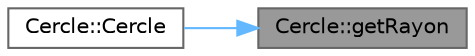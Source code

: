 digraph "Cercle::getRayon"
{
 // LATEX_PDF_SIZE
  bgcolor="transparent";
  edge [fontname=Helvetica,fontsize=10,labelfontname=Helvetica,labelfontsize=10];
  node [fontname=Helvetica,fontsize=10,shape=box,height=0.2,width=0.4];
  rankdir="RL";
  Node1 [label="Cercle::getRayon",height=0.2,width=0.4,color="gray40", fillcolor="grey60", style="filled", fontcolor="black",tooltip="getter du rayon"];
  Node1 -> Node2 [dir="back",color="steelblue1",style="solid"];
  Node2 [label="Cercle::Cercle",height=0.2,width=0.4,color="grey40", fillcolor="white", style="filled",URL="$class_cercle.html#ab87cb1469bb1c99f5f0c56064caea1e3",tooltip="Constructeur par recopie."];
}
